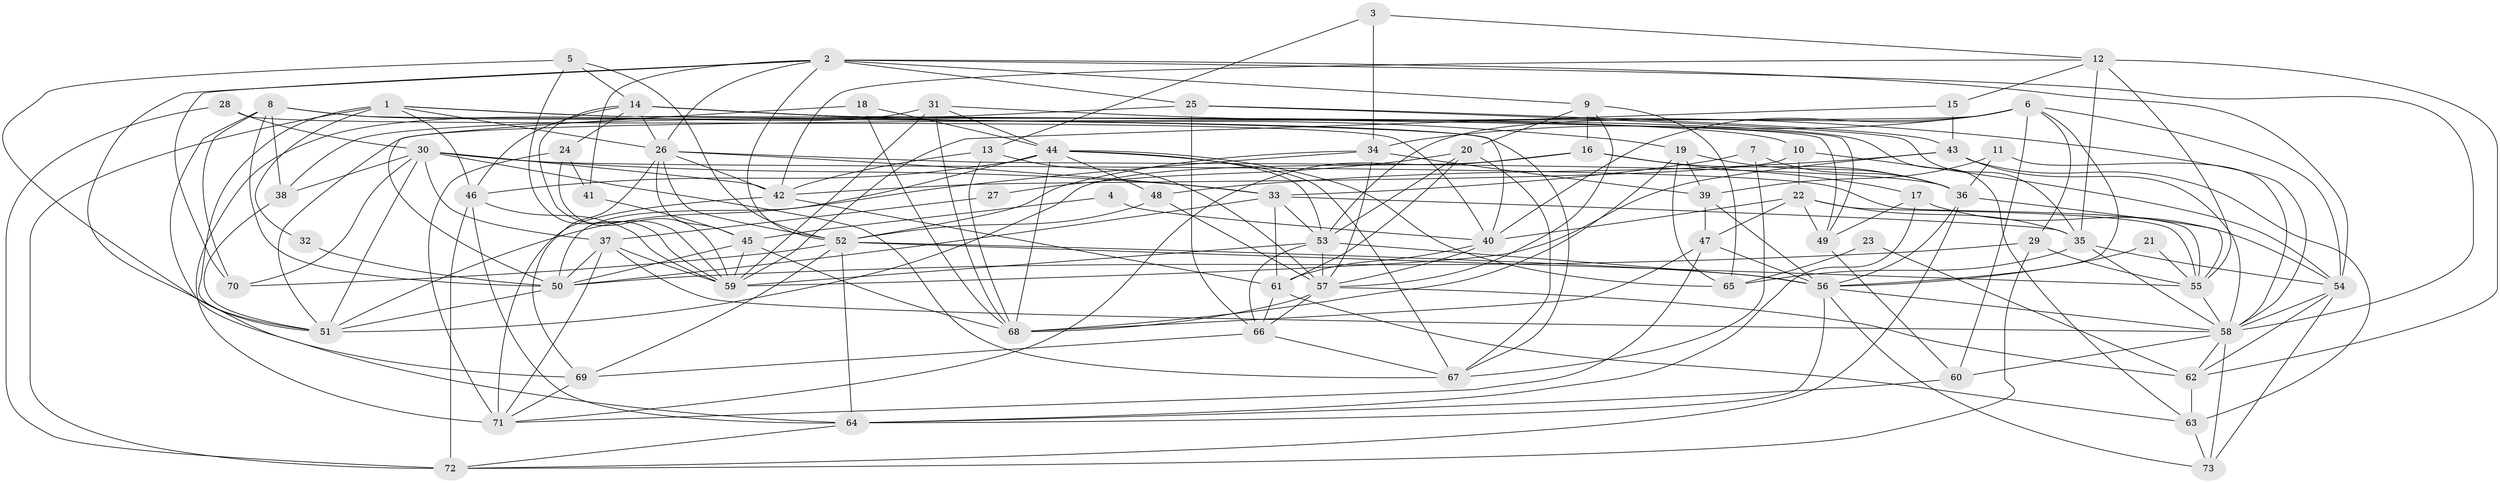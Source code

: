 // original degree distribution, {6: 0.0896551724137931, 4: 0.25517241379310346, 2: 0.15862068965517243, 3: 0.2689655172413793, 5: 0.15862068965517243, 8: 0.041379310344827586, 7: 0.027586206896551724}
// Generated by graph-tools (version 1.1) at 2025/50/03/09/25 03:50:09]
// undirected, 73 vertices, 211 edges
graph export_dot {
graph [start="1"]
  node [color=gray90,style=filled];
  1;
  2;
  3;
  4;
  5;
  6;
  7;
  8;
  9;
  10;
  11;
  12;
  13;
  14;
  15;
  16;
  17;
  18;
  19;
  20;
  21;
  22;
  23;
  24;
  25;
  26;
  27;
  28;
  29;
  30;
  31;
  32;
  33;
  34;
  35;
  36;
  37;
  38;
  39;
  40;
  41;
  42;
  43;
  44;
  45;
  46;
  47;
  48;
  49;
  50;
  51;
  52;
  53;
  54;
  55;
  56;
  57;
  58;
  59;
  60;
  61;
  62;
  63;
  64;
  65;
  66;
  67;
  68;
  69;
  70;
  71;
  72;
  73;
  1 -- 26 [weight=1.0];
  1 -- 32 [weight=1.0];
  1 -- 40 [weight=1.0];
  1 -- 46 [weight=1.0];
  1 -- 49 [weight=1.0];
  1 -- 51 [weight=1.0];
  1 -- 72 [weight=2.0];
  2 -- 9 [weight=1.0];
  2 -- 25 [weight=1.0];
  2 -- 26 [weight=1.0];
  2 -- 41 [weight=1.0];
  2 -- 52 [weight=1.0];
  2 -- 54 [weight=1.0];
  2 -- 58 [weight=2.0];
  2 -- 69 [weight=1.0];
  2 -- 70 [weight=1.0];
  3 -- 12 [weight=1.0];
  3 -- 13 [weight=1.0];
  3 -- 34 [weight=1.0];
  4 -- 40 [weight=1.0];
  4 -- 45 [weight=1.0];
  5 -- 14 [weight=1.0];
  5 -- 51 [weight=1.0];
  5 -- 52 [weight=1.0];
  5 -- 59 [weight=1.0];
  6 -- 29 [weight=1.0];
  6 -- 34 [weight=1.0];
  6 -- 40 [weight=1.0];
  6 -- 51 [weight=1.0];
  6 -- 53 [weight=1.0];
  6 -- 54 [weight=1.0];
  6 -- 56 [weight=1.0];
  6 -- 60 [weight=1.0];
  7 -- 33 [weight=1.0];
  7 -- 36 [weight=1.0];
  7 -- 67 [weight=1.0];
  8 -- 10 [weight=1.0];
  8 -- 38 [weight=1.0];
  8 -- 50 [weight=1.0];
  8 -- 64 [weight=1.0];
  8 -- 67 [weight=1.0];
  8 -- 70 [weight=1.0];
  9 -- 16 [weight=1.0];
  9 -- 20 [weight=1.0];
  9 -- 57 [weight=1.0];
  9 -- 65 [weight=1.0];
  10 -- 22 [weight=1.0];
  10 -- 42 [weight=1.0];
  10 -- 54 [weight=1.0];
  11 -- 36 [weight=1.0];
  11 -- 39 [weight=1.0];
  11 -- 58 [weight=1.0];
  12 -- 15 [weight=1.0];
  12 -- 35 [weight=1.0];
  12 -- 42 [weight=1.0];
  12 -- 55 [weight=1.0];
  12 -- 62 [weight=1.0];
  13 -- 42 [weight=1.0];
  13 -- 57 [weight=1.0];
  13 -- 68 [weight=1.0];
  14 -- 19 [weight=1.0];
  14 -- 24 [weight=1.0];
  14 -- 26 [weight=1.0];
  14 -- 46 [weight=1.0];
  14 -- 49 [weight=1.0];
  14 -- 59 [weight=1.0];
  14 -- 63 [weight=1.0];
  15 -- 43 [weight=1.0];
  15 -- 59 [weight=1.0];
  16 -- 17 [weight=1.0];
  16 -- 36 [weight=1.0];
  16 -- 51 [weight=1.0];
  16 -- 71 [weight=1.0];
  17 -- 49 [weight=1.0];
  17 -- 54 [weight=1.0];
  17 -- 64 [weight=1.0];
  18 -- 44 [weight=1.0];
  18 -- 50 [weight=1.0];
  18 -- 68 [weight=1.0];
  19 -- 36 [weight=1.0];
  19 -- 39 [weight=1.0];
  19 -- 65 [weight=1.0];
  19 -- 68 [weight=1.0];
  20 -- 27 [weight=1.0];
  20 -- 53 [weight=1.0];
  20 -- 61 [weight=1.0];
  20 -- 67 [weight=1.0];
  21 -- 55 [weight=1.0];
  21 -- 56 [weight=1.0];
  22 -- 35 [weight=1.0];
  22 -- 40 [weight=1.0];
  22 -- 47 [weight=1.0];
  22 -- 49 [weight=1.0];
  22 -- 55 [weight=1.0];
  23 -- 62 [weight=1.0];
  23 -- 65 [weight=1.0];
  24 -- 41 [weight=1.0];
  24 -- 59 [weight=1.0];
  24 -- 71 [weight=1.0];
  25 -- 35 [weight=1.0];
  25 -- 38 [weight=1.0];
  25 -- 43 [weight=1.0];
  25 -- 66 [weight=1.0];
  26 -- 33 [weight=1.0];
  26 -- 36 [weight=1.0];
  26 -- 42 [weight=1.0];
  26 -- 45 [weight=1.0];
  26 -- 52 [weight=1.0];
  26 -- 69 [weight=1.0];
  27 -- 37 [weight=1.0];
  28 -- 30 [weight=1.0];
  28 -- 40 [weight=1.0];
  28 -- 72 [weight=1.0];
  29 -- 50 [weight=1.0];
  29 -- 55 [weight=1.0];
  29 -- 72 [weight=1.0];
  30 -- 33 [weight=1.0];
  30 -- 37 [weight=1.0];
  30 -- 38 [weight=1.0];
  30 -- 42 [weight=1.0];
  30 -- 51 [weight=1.0];
  30 -- 55 [weight=1.0];
  30 -- 67 [weight=1.0];
  30 -- 70 [weight=1.0];
  31 -- 44 [weight=1.0];
  31 -- 58 [weight=1.0];
  31 -- 59 [weight=1.0];
  31 -- 68 [weight=1.0];
  31 -- 71 [weight=1.0];
  32 -- 50 [weight=1.0];
  33 -- 35 [weight=1.0];
  33 -- 50 [weight=1.0];
  33 -- 53 [weight=1.0];
  33 -- 61 [weight=1.0];
  34 -- 39 [weight=1.0];
  34 -- 51 [weight=1.0];
  34 -- 52 [weight=1.0];
  34 -- 57 [weight=1.0];
  35 -- 54 [weight=1.0];
  35 -- 58 [weight=1.0];
  35 -- 65 [weight=1.0];
  36 -- 55 [weight=1.0];
  36 -- 56 [weight=1.0];
  36 -- 72 [weight=1.0];
  37 -- 50 [weight=1.0];
  37 -- 58 [weight=1.0];
  37 -- 59 [weight=1.0];
  37 -- 71 [weight=1.0];
  38 -- 51 [weight=1.0];
  39 -- 47 [weight=1.0];
  39 -- 56 [weight=2.0];
  40 -- 57 [weight=1.0];
  40 -- 61 [weight=2.0];
  41 -- 45 [weight=1.0];
  42 -- 61 [weight=1.0];
  42 -- 71 [weight=1.0];
  43 -- 48 [weight=1.0];
  43 -- 58 [weight=1.0];
  43 -- 59 [weight=1.0];
  43 -- 63 [weight=1.0];
  44 -- 46 [weight=1.0];
  44 -- 48 [weight=1.0];
  44 -- 50 [weight=1.0];
  44 -- 53 [weight=1.0];
  44 -- 65 [weight=1.0];
  44 -- 67 [weight=1.0];
  44 -- 68 [weight=1.0];
  45 -- 50 [weight=1.0];
  45 -- 59 [weight=1.0];
  45 -- 68 [weight=1.0];
  46 -- 59 [weight=1.0];
  46 -- 64 [weight=1.0];
  46 -- 72 [weight=1.0];
  47 -- 56 [weight=1.0];
  47 -- 68 [weight=1.0];
  47 -- 71 [weight=1.0];
  48 -- 52 [weight=1.0];
  48 -- 57 [weight=1.0];
  49 -- 60 [weight=1.0];
  50 -- 51 [weight=1.0];
  52 -- 55 [weight=1.0];
  52 -- 56 [weight=1.0];
  52 -- 64 [weight=1.0];
  52 -- 69 [weight=1.0];
  52 -- 70 [weight=1.0];
  53 -- 56 [weight=1.0];
  53 -- 57 [weight=1.0];
  53 -- 59 [weight=1.0];
  53 -- 66 [weight=1.0];
  54 -- 58 [weight=1.0];
  54 -- 62 [weight=1.0];
  54 -- 73 [weight=1.0];
  55 -- 58 [weight=1.0];
  56 -- 58 [weight=1.0];
  56 -- 64 [weight=1.0];
  56 -- 73 [weight=1.0];
  57 -- 62 [weight=1.0];
  57 -- 66 [weight=1.0];
  57 -- 68 [weight=1.0];
  58 -- 60 [weight=1.0];
  58 -- 62 [weight=1.0];
  58 -- 73 [weight=1.0];
  60 -- 64 [weight=1.0];
  61 -- 63 [weight=1.0];
  61 -- 66 [weight=1.0];
  62 -- 63 [weight=1.0];
  63 -- 73 [weight=1.0];
  64 -- 72 [weight=1.0];
  66 -- 67 [weight=1.0];
  66 -- 69 [weight=1.0];
  69 -- 71 [weight=1.0];
}
